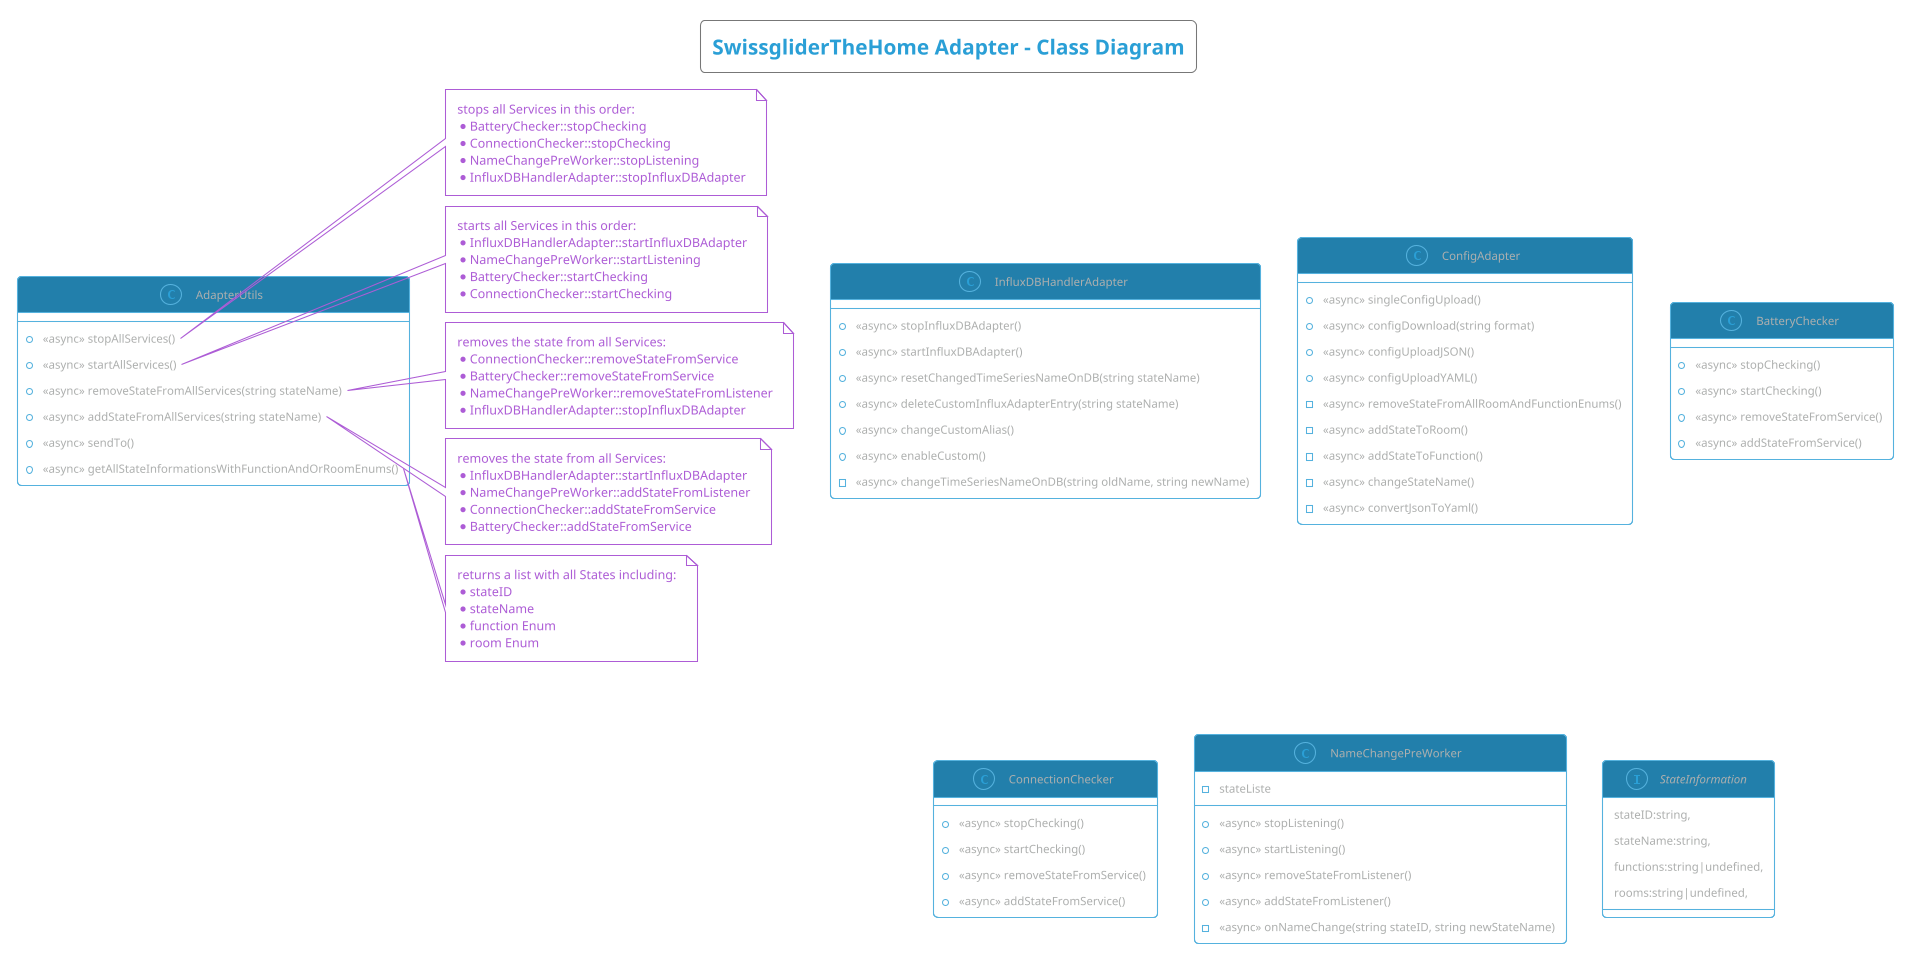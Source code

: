 @startuml
!theme cyborg-outline

title
    SwissgliderTheHome Adapter - Class Diagram
end title

class InfluxDBHandlerAdapter {
    + <<async>> stopInfluxDBAdapter()
    + <<async>> startInfluxDBAdapter()
    + <<async>> resetChangedTimeSeriesNameOnDB(string stateName)
    + <<async>> deleteCustomInfluxAdapterEntry(string stateName)
    + <<async>> changeCustomAlias()
    + <<async>> enableCustom()
    - <<async>> changeTimeSeriesNameOnDB(string oldName, string newName)

}
class ConfigAdapter {
    + <<async>> singleConfigUpload()
    + <<async>> configDownload(string format)
    + <<async>> configUploadJSON()
    + <<async>> configUploadYAML()
    - <<async>> removeStateFromAllRoomAndFunctionEnums()
    - <<async>> addStateToRoom()
    - <<async>> addStateToFunction()
    - <<async>> changeStateName()
    - <<async>> convertJsonToYaml()
}

class BatteryChecker {
    + <<async>> stopChecking()
    + <<async>> startChecking()
    + <<async>> removeStateFromService()
    + <<async>> addStateFromService()
}
class ConnectionChecker {
    + <<async>> stopChecking()
    + <<async>> startChecking()
    + <<async>> removeStateFromService()
    + <<async>> addStateFromService()
}
class NameChangePreWorker {
    - stateListe
    + <<async>> stopListening()
    + <<async>> startListening()
    + <<async>> removeStateFromListener()
    + <<async>> addStateFromListener()
    - <<async>> onNameChange(string stateID, string newStateName)
}

interface StateInformation {
    stateID:string,
    stateName:string,
    functions:string|undefined,
    rooms:string|undefined,
}

class AdapterUtils {
    + <<async>> stopAllServices()
    + <<async>> startAllServices()
    + <<async>> removeStateFromAllServices(string stateName)
    + <<async>> addStateFromAllServices(string stateName)
    + <<async>> sendTo()
    + <<async>> getAllStateInformationsWithFunctionAndOrRoomEnums()
}
note right of AdapterUtils::stopAllServices
    stops all Services in this order:
    * BatteryChecker::stopChecking
    * ConnectionChecker::stopChecking
    * NameChangePreWorker::stopListening
    * InfluxDBHandlerAdapter::stopInfluxDBAdapter
end note

note right of AdapterUtils::startAllServices
    starts all Services in this order:
    * InfluxDBHandlerAdapter::startInfluxDBAdapter
    * NameChangePreWorker::startListening
    * BatteryChecker::startChecking
    * ConnectionChecker::startChecking
end note

note right of AdapterUtils::removeStateFromAllServices
    removes the state from all Services:
    * ConnectionChecker::removeStateFromService
    * BatteryChecker::removeStateFromService
    * NameChangePreWorker::removeStateFromListener
    * InfluxDBHandlerAdapter::stopInfluxDBAdapter
end note

note right of AdapterUtils::addStateFromAllServices
    removes the state from all Services:
    * InfluxDBHandlerAdapter::startInfluxDBAdapter
    * NameChangePreWorker::addStateFromListener
    * ConnectionChecker::addStateFromService
    * BatteryChecker::addStateFromService
end note

note right of AdapterUtils::getAllStateInformationsWithFunctionAndOrRoomEnums
    returns a list with all States including:
    * stateID
    * stateName
    * function Enum
    * room Enum
end note

@enduml